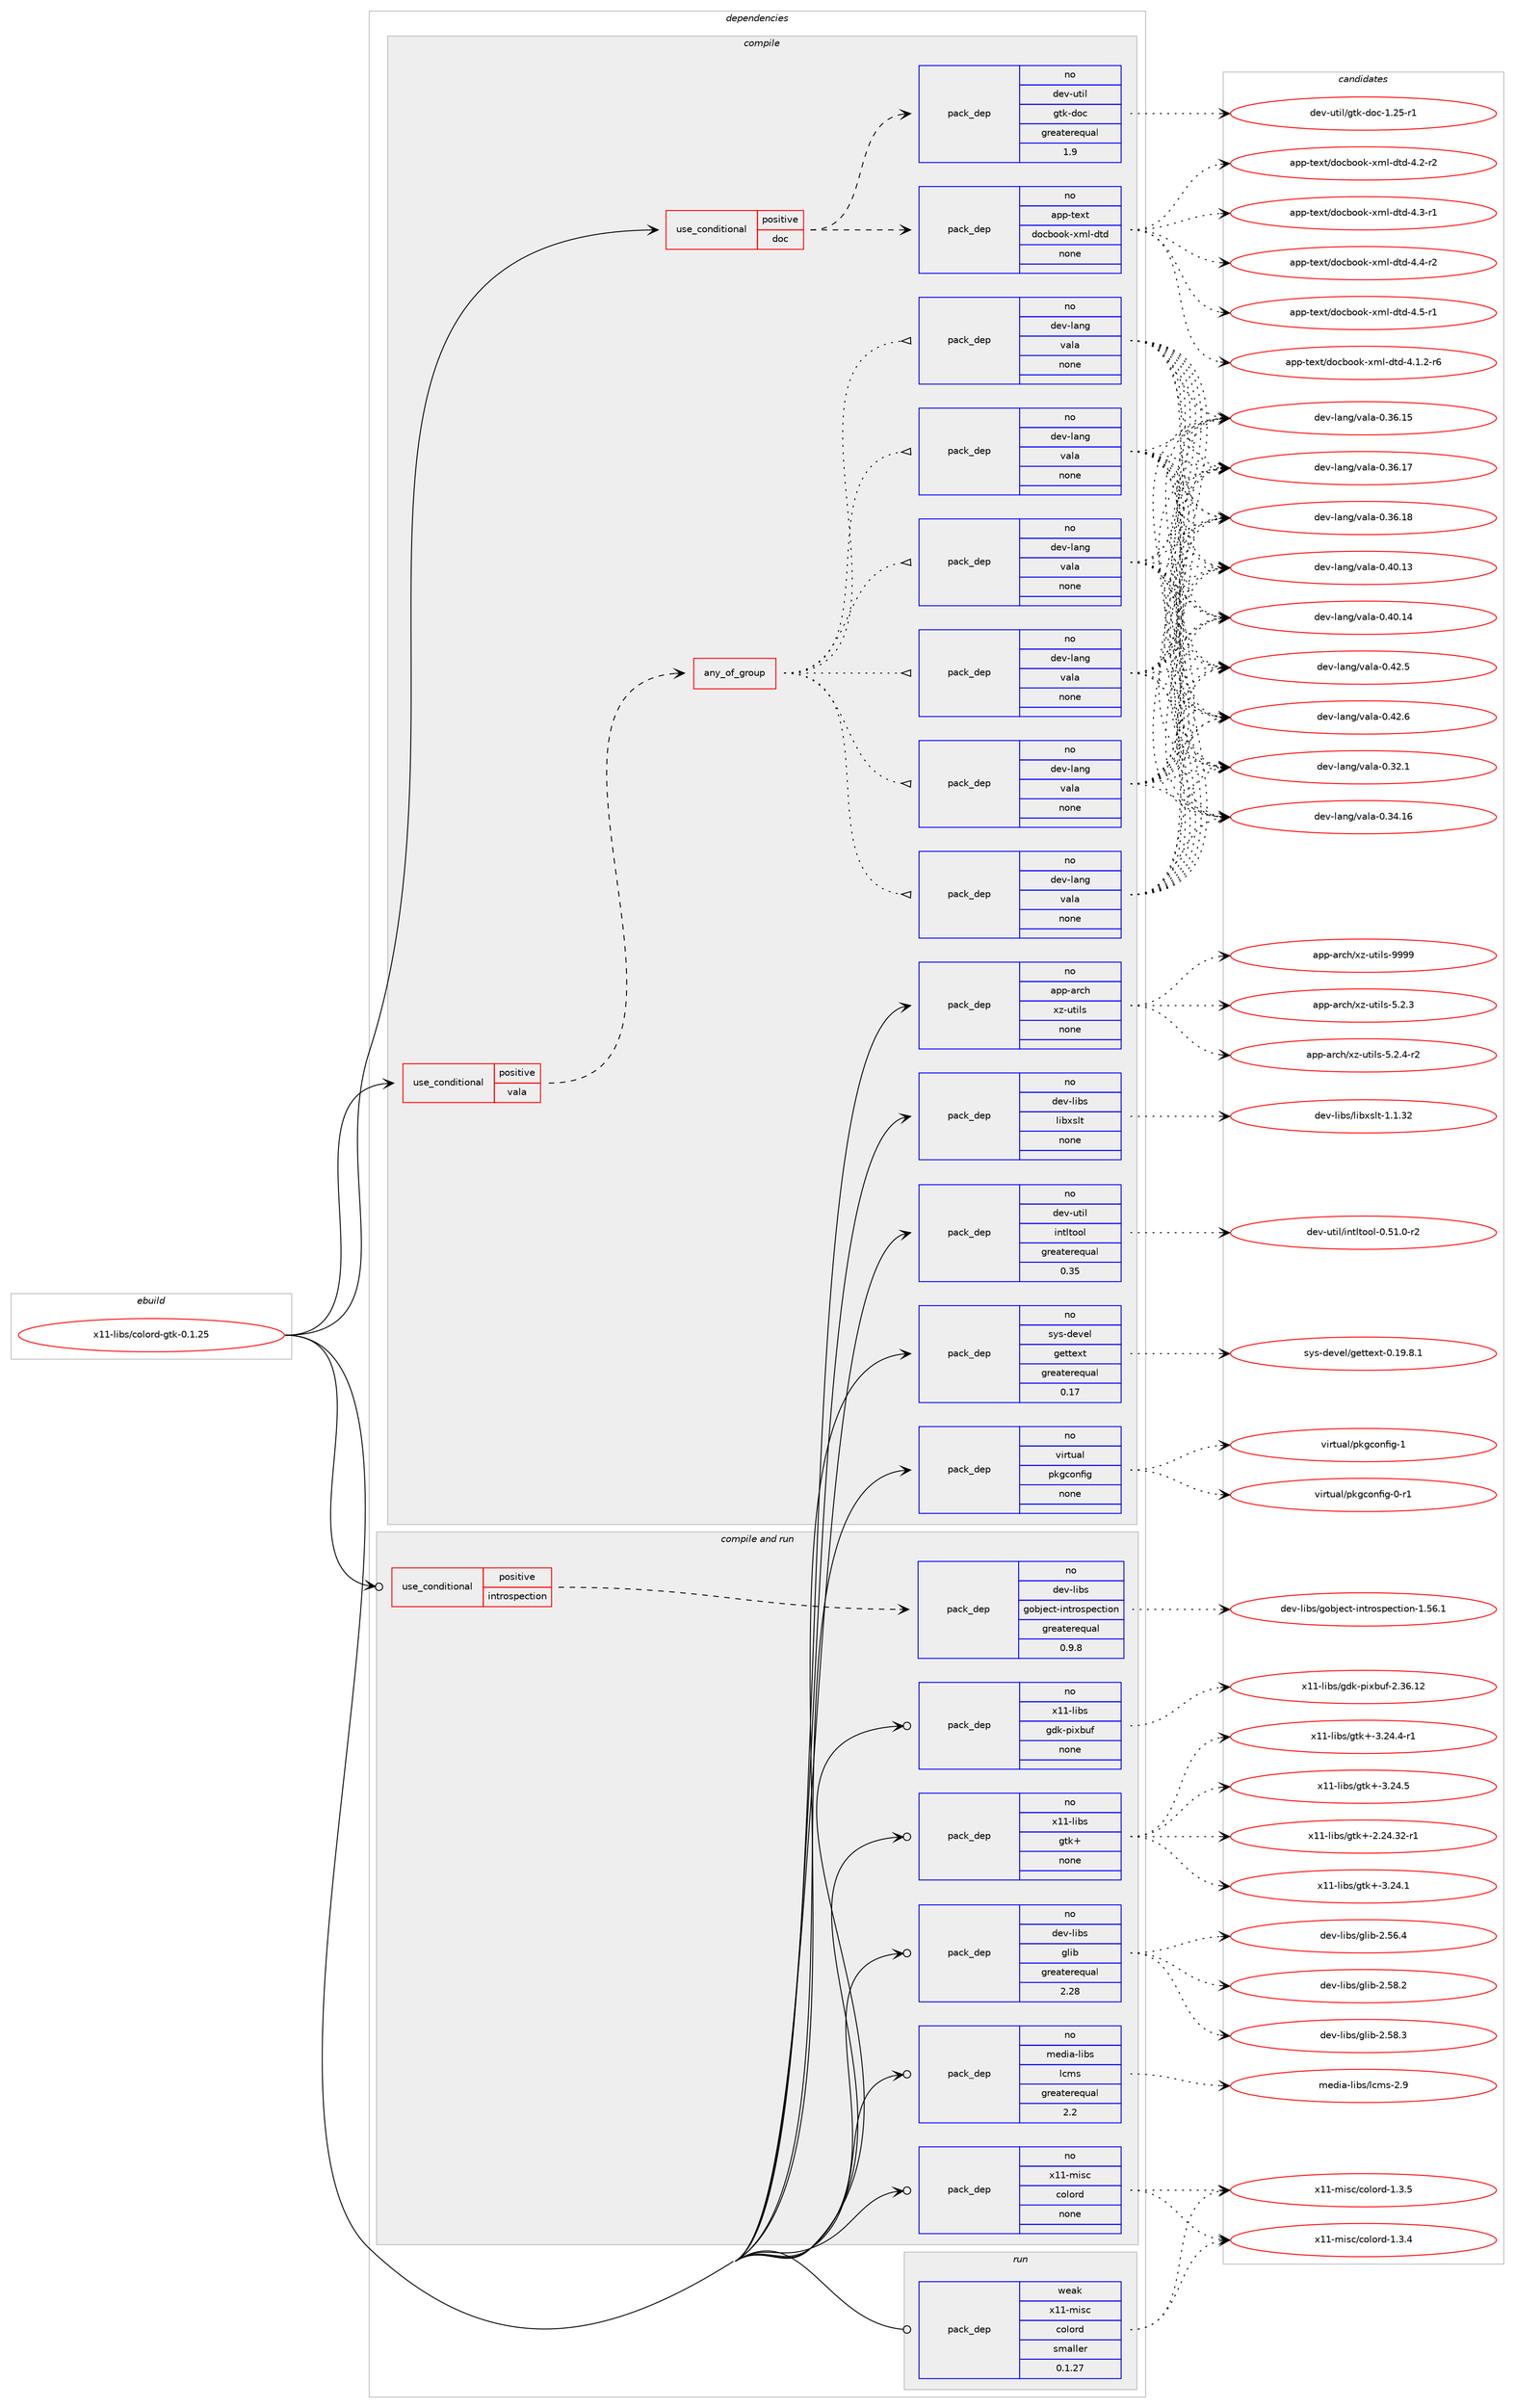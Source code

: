 digraph prolog {

# *************
# Graph options
# *************

newrank=true;
concentrate=true;
compound=true;
graph [rankdir=LR,fontname=Helvetica,fontsize=10,ranksep=1.5];#, ranksep=2.5, nodesep=0.2];
edge  [arrowhead=vee];
node  [fontname=Helvetica,fontsize=10];

# **********
# The ebuild
# **********

subgraph cluster_leftcol {
color=gray;
rank=same;
label=<<i>ebuild</i>>;
id [label="x11-libs/colord-gtk-0.1.25", color=red, width=4, href="../x11-libs/colord-gtk-0.1.25.svg"];
}

# ****************
# The dependencies
# ****************

subgraph cluster_midcol {
color=gray;
label=<<i>dependencies</i>>;
subgraph cluster_compile {
fillcolor="#eeeeee";
style=filled;
label=<<i>compile</i>>;
subgraph cond465834 {
dependency1758102 [label=<<TABLE BORDER="0" CELLBORDER="1" CELLSPACING="0" CELLPADDING="4"><TR><TD ROWSPAN="3" CELLPADDING="10">use_conditional</TD></TR><TR><TD>positive</TD></TR><TR><TD>doc</TD></TR></TABLE>>, shape=none, color=red];
subgraph pack1262774 {
dependency1758103 [label=<<TABLE BORDER="0" CELLBORDER="1" CELLSPACING="0" CELLPADDING="4" WIDTH="220"><TR><TD ROWSPAN="6" CELLPADDING="30">pack_dep</TD></TR><TR><TD WIDTH="110">no</TD></TR><TR><TD>app-text</TD></TR><TR><TD>docbook-xml-dtd</TD></TR><TR><TD>none</TD></TR><TR><TD></TD></TR></TABLE>>, shape=none, color=blue];
}
dependency1758102:e -> dependency1758103:w [weight=20,style="dashed",arrowhead="vee"];
subgraph pack1262775 {
dependency1758104 [label=<<TABLE BORDER="0" CELLBORDER="1" CELLSPACING="0" CELLPADDING="4" WIDTH="220"><TR><TD ROWSPAN="6" CELLPADDING="30">pack_dep</TD></TR><TR><TD WIDTH="110">no</TD></TR><TR><TD>dev-util</TD></TR><TR><TD>gtk-doc</TD></TR><TR><TD>greaterequal</TD></TR><TR><TD>1.9</TD></TR></TABLE>>, shape=none, color=blue];
}
dependency1758102:e -> dependency1758104:w [weight=20,style="dashed",arrowhead="vee"];
}
id:e -> dependency1758102:w [weight=20,style="solid",arrowhead="vee"];
subgraph cond465835 {
dependency1758105 [label=<<TABLE BORDER="0" CELLBORDER="1" CELLSPACING="0" CELLPADDING="4"><TR><TD ROWSPAN="3" CELLPADDING="10">use_conditional</TD></TR><TR><TD>positive</TD></TR><TR><TD>vala</TD></TR></TABLE>>, shape=none, color=red];
subgraph any28491 {
dependency1758106 [label=<<TABLE BORDER="0" CELLBORDER="1" CELLSPACING="0" CELLPADDING="4"><TR><TD CELLPADDING="10">any_of_group</TD></TR></TABLE>>, shape=none, color=red];subgraph pack1262776 {
dependency1758107 [label=<<TABLE BORDER="0" CELLBORDER="1" CELLSPACING="0" CELLPADDING="4" WIDTH="220"><TR><TD ROWSPAN="6" CELLPADDING="30">pack_dep</TD></TR><TR><TD WIDTH="110">no</TD></TR><TR><TD>dev-lang</TD></TR><TR><TD>vala</TD></TR><TR><TD>none</TD></TR><TR><TD></TD></TR></TABLE>>, shape=none, color=blue];
}
dependency1758106:e -> dependency1758107:w [weight=20,style="dotted",arrowhead="oinv"];
subgraph pack1262777 {
dependency1758108 [label=<<TABLE BORDER="0" CELLBORDER="1" CELLSPACING="0" CELLPADDING="4" WIDTH="220"><TR><TD ROWSPAN="6" CELLPADDING="30">pack_dep</TD></TR><TR><TD WIDTH="110">no</TD></TR><TR><TD>dev-lang</TD></TR><TR><TD>vala</TD></TR><TR><TD>none</TD></TR><TR><TD></TD></TR></TABLE>>, shape=none, color=blue];
}
dependency1758106:e -> dependency1758108:w [weight=20,style="dotted",arrowhead="oinv"];
subgraph pack1262778 {
dependency1758109 [label=<<TABLE BORDER="0" CELLBORDER="1" CELLSPACING="0" CELLPADDING="4" WIDTH="220"><TR><TD ROWSPAN="6" CELLPADDING="30">pack_dep</TD></TR><TR><TD WIDTH="110">no</TD></TR><TR><TD>dev-lang</TD></TR><TR><TD>vala</TD></TR><TR><TD>none</TD></TR><TR><TD></TD></TR></TABLE>>, shape=none, color=blue];
}
dependency1758106:e -> dependency1758109:w [weight=20,style="dotted",arrowhead="oinv"];
subgraph pack1262779 {
dependency1758110 [label=<<TABLE BORDER="0" CELLBORDER="1" CELLSPACING="0" CELLPADDING="4" WIDTH="220"><TR><TD ROWSPAN="6" CELLPADDING="30">pack_dep</TD></TR><TR><TD WIDTH="110">no</TD></TR><TR><TD>dev-lang</TD></TR><TR><TD>vala</TD></TR><TR><TD>none</TD></TR><TR><TD></TD></TR></TABLE>>, shape=none, color=blue];
}
dependency1758106:e -> dependency1758110:w [weight=20,style="dotted",arrowhead="oinv"];
subgraph pack1262780 {
dependency1758111 [label=<<TABLE BORDER="0" CELLBORDER="1" CELLSPACING="0" CELLPADDING="4" WIDTH="220"><TR><TD ROWSPAN="6" CELLPADDING="30">pack_dep</TD></TR><TR><TD WIDTH="110">no</TD></TR><TR><TD>dev-lang</TD></TR><TR><TD>vala</TD></TR><TR><TD>none</TD></TR><TR><TD></TD></TR></TABLE>>, shape=none, color=blue];
}
dependency1758106:e -> dependency1758111:w [weight=20,style="dotted",arrowhead="oinv"];
subgraph pack1262781 {
dependency1758112 [label=<<TABLE BORDER="0" CELLBORDER="1" CELLSPACING="0" CELLPADDING="4" WIDTH="220"><TR><TD ROWSPAN="6" CELLPADDING="30">pack_dep</TD></TR><TR><TD WIDTH="110">no</TD></TR><TR><TD>dev-lang</TD></TR><TR><TD>vala</TD></TR><TR><TD>none</TD></TR><TR><TD></TD></TR></TABLE>>, shape=none, color=blue];
}
dependency1758106:e -> dependency1758112:w [weight=20,style="dotted",arrowhead="oinv"];
}
dependency1758105:e -> dependency1758106:w [weight=20,style="dashed",arrowhead="vee"];
}
id:e -> dependency1758105:w [weight=20,style="solid",arrowhead="vee"];
subgraph pack1262782 {
dependency1758113 [label=<<TABLE BORDER="0" CELLBORDER="1" CELLSPACING="0" CELLPADDING="4" WIDTH="220"><TR><TD ROWSPAN="6" CELLPADDING="30">pack_dep</TD></TR><TR><TD WIDTH="110">no</TD></TR><TR><TD>app-arch</TD></TR><TR><TD>xz-utils</TD></TR><TR><TD>none</TD></TR><TR><TD></TD></TR></TABLE>>, shape=none, color=blue];
}
id:e -> dependency1758113:w [weight=20,style="solid",arrowhead="vee"];
subgraph pack1262783 {
dependency1758114 [label=<<TABLE BORDER="0" CELLBORDER="1" CELLSPACING="0" CELLPADDING="4" WIDTH="220"><TR><TD ROWSPAN="6" CELLPADDING="30">pack_dep</TD></TR><TR><TD WIDTH="110">no</TD></TR><TR><TD>dev-libs</TD></TR><TR><TD>libxslt</TD></TR><TR><TD>none</TD></TR><TR><TD></TD></TR></TABLE>>, shape=none, color=blue];
}
id:e -> dependency1758114:w [weight=20,style="solid",arrowhead="vee"];
subgraph pack1262784 {
dependency1758115 [label=<<TABLE BORDER="0" CELLBORDER="1" CELLSPACING="0" CELLPADDING="4" WIDTH="220"><TR><TD ROWSPAN="6" CELLPADDING="30">pack_dep</TD></TR><TR><TD WIDTH="110">no</TD></TR><TR><TD>dev-util</TD></TR><TR><TD>intltool</TD></TR><TR><TD>greaterequal</TD></TR><TR><TD>0.35</TD></TR></TABLE>>, shape=none, color=blue];
}
id:e -> dependency1758115:w [weight=20,style="solid",arrowhead="vee"];
subgraph pack1262785 {
dependency1758116 [label=<<TABLE BORDER="0" CELLBORDER="1" CELLSPACING="0" CELLPADDING="4" WIDTH="220"><TR><TD ROWSPAN="6" CELLPADDING="30">pack_dep</TD></TR><TR><TD WIDTH="110">no</TD></TR><TR><TD>sys-devel</TD></TR><TR><TD>gettext</TD></TR><TR><TD>greaterequal</TD></TR><TR><TD>0.17</TD></TR></TABLE>>, shape=none, color=blue];
}
id:e -> dependency1758116:w [weight=20,style="solid",arrowhead="vee"];
subgraph pack1262786 {
dependency1758117 [label=<<TABLE BORDER="0" CELLBORDER="1" CELLSPACING="0" CELLPADDING="4" WIDTH="220"><TR><TD ROWSPAN="6" CELLPADDING="30">pack_dep</TD></TR><TR><TD WIDTH="110">no</TD></TR><TR><TD>virtual</TD></TR><TR><TD>pkgconfig</TD></TR><TR><TD>none</TD></TR><TR><TD></TD></TR></TABLE>>, shape=none, color=blue];
}
id:e -> dependency1758117:w [weight=20,style="solid",arrowhead="vee"];
}
subgraph cluster_compileandrun {
fillcolor="#eeeeee";
style=filled;
label=<<i>compile and run</i>>;
subgraph cond465836 {
dependency1758118 [label=<<TABLE BORDER="0" CELLBORDER="1" CELLSPACING="0" CELLPADDING="4"><TR><TD ROWSPAN="3" CELLPADDING="10">use_conditional</TD></TR><TR><TD>positive</TD></TR><TR><TD>introspection</TD></TR></TABLE>>, shape=none, color=red];
subgraph pack1262787 {
dependency1758119 [label=<<TABLE BORDER="0" CELLBORDER="1" CELLSPACING="0" CELLPADDING="4" WIDTH="220"><TR><TD ROWSPAN="6" CELLPADDING="30">pack_dep</TD></TR><TR><TD WIDTH="110">no</TD></TR><TR><TD>dev-libs</TD></TR><TR><TD>gobject-introspection</TD></TR><TR><TD>greaterequal</TD></TR><TR><TD>0.9.8</TD></TR></TABLE>>, shape=none, color=blue];
}
dependency1758118:e -> dependency1758119:w [weight=20,style="dashed",arrowhead="vee"];
}
id:e -> dependency1758118:w [weight=20,style="solid",arrowhead="odotvee"];
subgraph pack1262788 {
dependency1758120 [label=<<TABLE BORDER="0" CELLBORDER="1" CELLSPACING="0" CELLPADDING="4" WIDTH="220"><TR><TD ROWSPAN="6" CELLPADDING="30">pack_dep</TD></TR><TR><TD WIDTH="110">no</TD></TR><TR><TD>dev-libs</TD></TR><TR><TD>glib</TD></TR><TR><TD>greaterequal</TD></TR><TR><TD>2.28</TD></TR></TABLE>>, shape=none, color=blue];
}
id:e -> dependency1758120:w [weight=20,style="solid",arrowhead="odotvee"];
subgraph pack1262789 {
dependency1758121 [label=<<TABLE BORDER="0" CELLBORDER="1" CELLSPACING="0" CELLPADDING="4" WIDTH="220"><TR><TD ROWSPAN="6" CELLPADDING="30">pack_dep</TD></TR><TR><TD WIDTH="110">no</TD></TR><TR><TD>media-libs</TD></TR><TR><TD>lcms</TD></TR><TR><TD>greaterequal</TD></TR><TR><TD>2.2</TD></TR></TABLE>>, shape=none, color=blue];
}
id:e -> dependency1758121:w [weight=20,style="solid",arrowhead="odotvee"];
subgraph pack1262790 {
dependency1758122 [label=<<TABLE BORDER="0" CELLBORDER="1" CELLSPACING="0" CELLPADDING="4" WIDTH="220"><TR><TD ROWSPAN="6" CELLPADDING="30">pack_dep</TD></TR><TR><TD WIDTH="110">no</TD></TR><TR><TD>x11-libs</TD></TR><TR><TD>gdk-pixbuf</TD></TR><TR><TD>none</TD></TR><TR><TD></TD></TR></TABLE>>, shape=none, color=blue];
}
id:e -> dependency1758122:w [weight=20,style="solid",arrowhead="odotvee"];
subgraph pack1262791 {
dependency1758123 [label=<<TABLE BORDER="0" CELLBORDER="1" CELLSPACING="0" CELLPADDING="4" WIDTH="220"><TR><TD ROWSPAN="6" CELLPADDING="30">pack_dep</TD></TR><TR><TD WIDTH="110">no</TD></TR><TR><TD>x11-libs</TD></TR><TR><TD>gtk+</TD></TR><TR><TD>none</TD></TR><TR><TD></TD></TR></TABLE>>, shape=none, color=blue];
}
id:e -> dependency1758123:w [weight=20,style="solid",arrowhead="odotvee"];
subgraph pack1262792 {
dependency1758124 [label=<<TABLE BORDER="0" CELLBORDER="1" CELLSPACING="0" CELLPADDING="4" WIDTH="220"><TR><TD ROWSPAN="6" CELLPADDING="30">pack_dep</TD></TR><TR><TD WIDTH="110">no</TD></TR><TR><TD>x11-misc</TD></TR><TR><TD>colord</TD></TR><TR><TD>none</TD></TR><TR><TD></TD></TR></TABLE>>, shape=none, color=blue];
}
id:e -> dependency1758124:w [weight=20,style="solid",arrowhead="odotvee"];
}
subgraph cluster_run {
fillcolor="#eeeeee";
style=filled;
label=<<i>run</i>>;
subgraph pack1262793 {
dependency1758125 [label=<<TABLE BORDER="0" CELLBORDER="1" CELLSPACING="0" CELLPADDING="4" WIDTH="220"><TR><TD ROWSPAN="6" CELLPADDING="30">pack_dep</TD></TR><TR><TD WIDTH="110">weak</TD></TR><TR><TD>x11-misc</TD></TR><TR><TD>colord</TD></TR><TR><TD>smaller</TD></TR><TR><TD>0.1.27</TD></TR></TABLE>>, shape=none, color=blue];
}
id:e -> dependency1758125:w [weight=20,style="solid",arrowhead="odot"];
}
}

# **************
# The candidates
# **************

subgraph cluster_choices {
rank=same;
color=gray;
label=<<i>candidates</i>>;

subgraph choice1262774 {
color=black;
nodesep=1;
choice971121124511610112011647100111999811111110745120109108451001161004552464946504511454 [label="app-text/docbook-xml-dtd-4.1.2-r6", color=red, width=4,href="../app-text/docbook-xml-dtd-4.1.2-r6.svg"];
choice97112112451161011201164710011199981111111074512010910845100116100455246504511450 [label="app-text/docbook-xml-dtd-4.2-r2", color=red, width=4,href="../app-text/docbook-xml-dtd-4.2-r2.svg"];
choice97112112451161011201164710011199981111111074512010910845100116100455246514511449 [label="app-text/docbook-xml-dtd-4.3-r1", color=red, width=4,href="../app-text/docbook-xml-dtd-4.3-r1.svg"];
choice97112112451161011201164710011199981111111074512010910845100116100455246524511450 [label="app-text/docbook-xml-dtd-4.4-r2", color=red, width=4,href="../app-text/docbook-xml-dtd-4.4-r2.svg"];
choice97112112451161011201164710011199981111111074512010910845100116100455246534511449 [label="app-text/docbook-xml-dtd-4.5-r1", color=red, width=4,href="../app-text/docbook-xml-dtd-4.5-r1.svg"];
dependency1758103:e -> choice971121124511610112011647100111999811111110745120109108451001161004552464946504511454:w [style=dotted,weight="100"];
dependency1758103:e -> choice97112112451161011201164710011199981111111074512010910845100116100455246504511450:w [style=dotted,weight="100"];
dependency1758103:e -> choice97112112451161011201164710011199981111111074512010910845100116100455246514511449:w [style=dotted,weight="100"];
dependency1758103:e -> choice97112112451161011201164710011199981111111074512010910845100116100455246524511450:w [style=dotted,weight="100"];
dependency1758103:e -> choice97112112451161011201164710011199981111111074512010910845100116100455246534511449:w [style=dotted,weight="100"];
}
subgraph choice1262775 {
color=black;
nodesep=1;
choice1001011184511711610510847103116107451001119945494650534511449 [label="dev-util/gtk-doc-1.25-r1", color=red, width=4,href="../dev-util/gtk-doc-1.25-r1.svg"];
dependency1758104:e -> choice1001011184511711610510847103116107451001119945494650534511449:w [style=dotted,weight="100"];
}
subgraph choice1262776 {
color=black;
nodesep=1;
choice100101118451089711010347118971089745484651504649 [label="dev-lang/vala-0.32.1", color=red, width=4,href="../dev-lang/vala-0.32.1.svg"];
choice10010111845108971101034711897108974548465152464954 [label="dev-lang/vala-0.34.16", color=red, width=4,href="../dev-lang/vala-0.34.16.svg"];
choice10010111845108971101034711897108974548465154464953 [label="dev-lang/vala-0.36.15", color=red, width=4,href="../dev-lang/vala-0.36.15.svg"];
choice10010111845108971101034711897108974548465154464955 [label="dev-lang/vala-0.36.17", color=red, width=4,href="../dev-lang/vala-0.36.17.svg"];
choice10010111845108971101034711897108974548465154464956 [label="dev-lang/vala-0.36.18", color=red, width=4,href="../dev-lang/vala-0.36.18.svg"];
choice10010111845108971101034711897108974548465248464951 [label="dev-lang/vala-0.40.13", color=red, width=4,href="../dev-lang/vala-0.40.13.svg"];
choice10010111845108971101034711897108974548465248464952 [label="dev-lang/vala-0.40.14", color=red, width=4,href="../dev-lang/vala-0.40.14.svg"];
choice100101118451089711010347118971089745484652504653 [label="dev-lang/vala-0.42.5", color=red, width=4,href="../dev-lang/vala-0.42.5.svg"];
choice100101118451089711010347118971089745484652504654 [label="dev-lang/vala-0.42.6", color=red, width=4,href="../dev-lang/vala-0.42.6.svg"];
dependency1758107:e -> choice100101118451089711010347118971089745484651504649:w [style=dotted,weight="100"];
dependency1758107:e -> choice10010111845108971101034711897108974548465152464954:w [style=dotted,weight="100"];
dependency1758107:e -> choice10010111845108971101034711897108974548465154464953:w [style=dotted,weight="100"];
dependency1758107:e -> choice10010111845108971101034711897108974548465154464955:w [style=dotted,weight="100"];
dependency1758107:e -> choice10010111845108971101034711897108974548465154464956:w [style=dotted,weight="100"];
dependency1758107:e -> choice10010111845108971101034711897108974548465248464951:w [style=dotted,weight="100"];
dependency1758107:e -> choice10010111845108971101034711897108974548465248464952:w [style=dotted,weight="100"];
dependency1758107:e -> choice100101118451089711010347118971089745484652504653:w [style=dotted,weight="100"];
dependency1758107:e -> choice100101118451089711010347118971089745484652504654:w [style=dotted,weight="100"];
}
subgraph choice1262777 {
color=black;
nodesep=1;
choice100101118451089711010347118971089745484651504649 [label="dev-lang/vala-0.32.1", color=red, width=4,href="../dev-lang/vala-0.32.1.svg"];
choice10010111845108971101034711897108974548465152464954 [label="dev-lang/vala-0.34.16", color=red, width=4,href="../dev-lang/vala-0.34.16.svg"];
choice10010111845108971101034711897108974548465154464953 [label="dev-lang/vala-0.36.15", color=red, width=4,href="../dev-lang/vala-0.36.15.svg"];
choice10010111845108971101034711897108974548465154464955 [label="dev-lang/vala-0.36.17", color=red, width=4,href="../dev-lang/vala-0.36.17.svg"];
choice10010111845108971101034711897108974548465154464956 [label="dev-lang/vala-0.36.18", color=red, width=4,href="../dev-lang/vala-0.36.18.svg"];
choice10010111845108971101034711897108974548465248464951 [label="dev-lang/vala-0.40.13", color=red, width=4,href="../dev-lang/vala-0.40.13.svg"];
choice10010111845108971101034711897108974548465248464952 [label="dev-lang/vala-0.40.14", color=red, width=4,href="../dev-lang/vala-0.40.14.svg"];
choice100101118451089711010347118971089745484652504653 [label="dev-lang/vala-0.42.5", color=red, width=4,href="../dev-lang/vala-0.42.5.svg"];
choice100101118451089711010347118971089745484652504654 [label="dev-lang/vala-0.42.6", color=red, width=4,href="../dev-lang/vala-0.42.6.svg"];
dependency1758108:e -> choice100101118451089711010347118971089745484651504649:w [style=dotted,weight="100"];
dependency1758108:e -> choice10010111845108971101034711897108974548465152464954:w [style=dotted,weight="100"];
dependency1758108:e -> choice10010111845108971101034711897108974548465154464953:w [style=dotted,weight="100"];
dependency1758108:e -> choice10010111845108971101034711897108974548465154464955:w [style=dotted,weight="100"];
dependency1758108:e -> choice10010111845108971101034711897108974548465154464956:w [style=dotted,weight="100"];
dependency1758108:e -> choice10010111845108971101034711897108974548465248464951:w [style=dotted,weight="100"];
dependency1758108:e -> choice10010111845108971101034711897108974548465248464952:w [style=dotted,weight="100"];
dependency1758108:e -> choice100101118451089711010347118971089745484652504653:w [style=dotted,weight="100"];
dependency1758108:e -> choice100101118451089711010347118971089745484652504654:w [style=dotted,weight="100"];
}
subgraph choice1262778 {
color=black;
nodesep=1;
choice100101118451089711010347118971089745484651504649 [label="dev-lang/vala-0.32.1", color=red, width=4,href="../dev-lang/vala-0.32.1.svg"];
choice10010111845108971101034711897108974548465152464954 [label="dev-lang/vala-0.34.16", color=red, width=4,href="../dev-lang/vala-0.34.16.svg"];
choice10010111845108971101034711897108974548465154464953 [label="dev-lang/vala-0.36.15", color=red, width=4,href="../dev-lang/vala-0.36.15.svg"];
choice10010111845108971101034711897108974548465154464955 [label="dev-lang/vala-0.36.17", color=red, width=4,href="../dev-lang/vala-0.36.17.svg"];
choice10010111845108971101034711897108974548465154464956 [label="dev-lang/vala-0.36.18", color=red, width=4,href="../dev-lang/vala-0.36.18.svg"];
choice10010111845108971101034711897108974548465248464951 [label="dev-lang/vala-0.40.13", color=red, width=4,href="../dev-lang/vala-0.40.13.svg"];
choice10010111845108971101034711897108974548465248464952 [label="dev-lang/vala-0.40.14", color=red, width=4,href="../dev-lang/vala-0.40.14.svg"];
choice100101118451089711010347118971089745484652504653 [label="dev-lang/vala-0.42.5", color=red, width=4,href="../dev-lang/vala-0.42.5.svg"];
choice100101118451089711010347118971089745484652504654 [label="dev-lang/vala-0.42.6", color=red, width=4,href="../dev-lang/vala-0.42.6.svg"];
dependency1758109:e -> choice100101118451089711010347118971089745484651504649:w [style=dotted,weight="100"];
dependency1758109:e -> choice10010111845108971101034711897108974548465152464954:w [style=dotted,weight="100"];
dependency1758109:e -> choice10010111845108971101034711897108974548465154464953:w [style=dotted,weight="100"];
dependency1758109:e -> choice10010111845108971101034711897108974548465154464955:w [style=dotted,weight="100"];
dependency1758109:e -> choice10010111845108971101034711897108974548465154464956:w [style=dotted,weight="100"];
dependency1758109:e -> choice10010111845108971101034711897108974548465248464951:w [style=dotted,weight="100"];
dependency1758109:e -> choice10010111845108971101034711897108974548465248464952:w [style=dotted,weight="100"];
dependency1758109:e -> choice100101118451089711010347118971089745484652504653:w [style=dotted,weight="100"];
dependency1758109:e -> choice100101118451089711010347118971089745484652504654:w [style=dotted,weight="100"];
}
subgraph choice1262779 {
color=black;
nodesep=1;
choice100101118451089711010347118971089745484651504649 [label="dev-lang/vala-0.32.1", color=red, width=4,href="../dev-lang/vala-0.32.1.svg"];
choice10010111845108971101034711897108974548465152464954 [label="dev-lang/vala-0.34.16", color=red, width=4,href="../dev-lang/vala-0.34.16.svg"];
choice10010111845108971101034711897108974548465154464953 [label="dev-lang/vala-0.36.15", color=red, width=4,href="../dev-lang/vala-0.36.15.svg"];
choice10010111845108971101034711897108974548465154464955 [label="dev-lang/vala-0.36.17", color=red, width=4,href="../dev-lang/vala-0.36.17.svg"];
choice10010111845108971101034711897108974548465154464956 [label="dev-lang/vala-0.36.18", color=red, width=4,href="../dev-lang/vala-0.36.18.svg"];
choice10010111845108971101034711897108974548465248464951 [label="dev-lang/vala-0.40.13", color=red, width=4,href="../dev-lang/vala-0.40.13.svg"];
choice10010111845108971101034711897108974548465248464952 [label="dev-lang/vala-0.40.14", color=red, width=4,href="../dev-lang/vala-0.40.14.svg"];
choice100101118451089711010347118971089745484652504653 [label="dev-lang/vala-0.42.5", color=red, width=4,href="../dev-lang/vala-0.42.5.svg"];
choice100101118451089711010347118971089745484652504654 [label="dev-lang/vala-0.42.6", color=red, width=4,href="../dev-lang/vala-0.42.6.svg"];
dependency1758110:e -> choice100101118451089711010347118971089745484651504649:w [style=dotted,weight="100"];
dependency1758110:e -> choice10010111845108971101034711897108974548465152464954:w [style=dotted,weight="100"];
dependency1758110:e -> choice10010111845108971101034711897108974548465154464953:w [style=dotted,weight="100"];
dependency1758110:e -> choice10010111845108971101034711897108974548465154464955:w [style=dotted,weight="100"];
dependency1758110:e -> choice10010111845108971101034711897108974548465154464956:w [style=dotted,weight="100"];
dependency1758110:e -> choice10010111845108971101034711897108974548465248464951:w [style=dotted,weight="100"];
dependency1758110:e -> choice10010111845108971101034711897108974548465248464952:w [style=dotted,weight="100"];
dependency1758110:e -> choice100101118451089711010347118971089745484652504653:w [style=dotted,weight="100"];
dependency1758110:e -> choice100101118451089711010347118971089745484652504654:w [style=dotted,weight="100"];
}
subgraph choice1262780 {
color=black;
nodesep=1;
choice100101118451089711010347118971089745484651504649 [label="dev-lang/vala-0.32.1", color=red, width=4,href="../dev-lang/vala-0.32.1.svg"];
choice10010111845108971101034711897108974548465152464954 [label="dev-lang/vala-0.34.16", color=red, width=4,href="../dev-lang/vala-0.34.16.svg"];
choice10010111845108971101034711897108974548465154464953 [label="dev-lang/vala-0.36.15", color=red, width=4,href="../dev-lang/vala-0.36.15.svg"];
choice10010111845108971101034711897108974548465154464955 [label="dev-lang/vala-0.36.17", color=red, width=4,href="../dev-lang/vala-0.36.17.svg"];
choice10010111845108971101034711897108974548465154464956 [label="dev-lang/vala-0.36.18", color=red, width=4,href="../dev-lang/vala-0.36.18.svg"];
choice10010111845108971101034711897108974548465248464951 [label="dev-lang/vala-0.40.13", color=red, width=4,href="../dev-lang/vala-0.40.13.svg"];
choice10010111845108971101034711897108974548465248464952 [label="dev-lang/vala-0.40.14", color=red, width=4,href="../dev-lang/vala-0.40.14.svg"];
choice100101118451089711010347118971089745484652504653 [label="dev-lang/vala-0.42.5", color=red, width=4,href="../dev-lang/vala-0.42.5.svg"];
choice100101118451089711010347118971089745484652504654 [label="dev-lang/vala-0.42.6", color=red, width=4,href="../dev-lang/vala-0.42.6.svg"];
dependency1758111:e -> choice100101118451089711010347118971089745484651504649:w [style=dotted,weight="100"];
dependency1758111:e -> choice10010111845108971101034711897108974548465152464954:w [style=dotted,weight="100"];
dependency1758111:e -> choice10010111845108971101034711897108974548465154464953:w [style=dotted,weight="100"];
dependency1758111:e -> choice10010111845108971101034711897108974548465154464955:w [style=dotted,weight="100"];
dependency1758111:e -> choice10010111845108971101034711897108974548465154464956:w [style=dotted,weight="100"];
dependency1758111:e -> choice10010111845108971101034711897108974548465248464951:w [style=dotted,weight="100"];
dependency1758111:e -> choice10010111845108971101034711897108974548465248464952:w [style=dotted,weight="100"];
dependency1758111:e -> choice100101118451089711010347118971089745484652504653:w [style=dotted,weight="100"];
dependency1758111:e -> choice100101118451089711010347118971089745484652504654:w [style=dotted,weight="100"];
}
subgraph choice1262781 {
color=black;
nodesep=1;
choice100101118451089711010347118971089745484651504649 [label="dev-lang/vala-0.32.1", color=red, width=4,href="../dev-lang/vala-0.32.1.svg"];
choice10010111845108971101034711897108974548465152464954 [label="dev-lang/vala-0.34.16", color=red, width=4,href="../dev-lang/vala-0.34.16.svg"];
choice10010111845108971101034711897108974548465154464953 [label="dev-lang/vala-0.36.15", color=red, width=4,href="../dev-lang/vala-0.36.15.svg"];
choice10010111845108971101034711897108974548465154464955 [label="dev-lang/vala-0.36.17", color=red, width=4,href="../dev-lang/vala-0.36.17.svg"];
choice10010111845108971101034711897108974548465154464956 [label="dev-lang/vala-0.36.18", color=red, width=4,href="../dev-lang/vala-0.36.18.svg"];
choice10010111845108971101034711897108974548465248464951 [label="dev-lang/vala-0.40.13", color=red, width=4,href="../dev-lang/vala-0.40.13.svg"];
choice10010111845108971101034711897108974548465248464952 [label="dev-lang/vala-0.40.14", color=red, width=4,href="../dev-lang/vala-0.40.14.svg"];
choice100101118451089711010347118971089745484652504653 [label="dev-lang/vala-0.42.5", color=red, width=4,href="../dev-lang/vala-0.42.5.svg"];
choice100101118451089711010347118971089745484652504654 [label="dev-lang/vala-0.42.6", color=red, width=4,href="../dev-lang/vala-0.42.6.svg"];
dependency1758112:e -> choice100101118451089711010347118971089745484651504649:w [style=dotted,weight="100"];
dependency1758112:e -> choice10010111845108971101034711897108974548465152464954:w [style=dotted,weight="100"];
dependency1758112:e -> choice10010111845108971101034711897108974548465154464953:w [style=dotted,weight="100"];
dependency1758112:e -> choice10010111845108971101034711897108974548465154464955:w [style=dotted,weight="100"];
dependency1758112:e -> choice10010111845108971101034711897108974548465154464956:w [style=dotted,weight="100"];
dependency1758112:e -> choice10010111845108971101034711897108974548465248464951:w [style=dotted,weight="100"];
dependency1758112:e -> choice10010111845108971101034711897108974548465248464952:w [style=dotted,weight="100"];
dependency1758112:e -> choice100101118451089711010347118971089745484652504653:w [style=dotted,weight="100"];
dependency1758112:e -> choice100101118451089711010347118971089745484652504654:w [style=dotted,weight="100"];
}
subgraph choice1262782 {
color=black;
nodesep=1;
choice971121124597114991044712012245117116105108115455346504651 [label="app-arch/xz-utils-5.2.3", color=red, width=4,href="../app-arch/xz-utils-5.2.3.svg"];
choice9711211245971149910447120122451171161051081154553465046524511450 [label="app-arch/xz-utils-5.2.4-r2", color=red, width=4,href="../app-arch/xz-utils-5.2.4-r2.svg"];
choice9711211245971149910447120122451171161051081154557575757 [label="app-arch/xz-utils-9999", color=red, width=4,href="../app-arch/xz-utils-9999.svg"];
dependency1758113:e -> choice971121124597114991044712012245117116105108115455346504651:w [style=dotted,weight="100"];
dependency1758113:e -> choice9711211245971149910447120122451171161051081154553465046524511450:w [style=dotted,weight="100"];
dependency1758113:e -> choice9711211245971149910447120122451171161051081154557575757:w [style=dotted,weight="100"];
}
subgraph choice1262783 {
color=black;
nodesep=1;
choice1001011184510810598115471081059812011510811645494649465150 [label="dev-libs/libxslt-1.1.32", color=red, width=4,href="../dev-libs/libxslt-1.1.32.svg"];
dependency1758114:e -> choice1001011184510810598115471081059812011510811645494649465150:w [style=dotted,weight="100"];
}
subgraph choice1262784 {
color=black;
nodesep=1;
choice1001011184511711610510847105110116108116111111108454846534946484511450 [label="dev-util/intltool-0.51.0-r2", color=red, width=4,href="../dev-util/intltool-0.51.0-r2.svg"];
dependency1758115:e -> choice1001011184511711610510847105110116108116111111108454846534946484511450:w [style=dotted,weight="100"];
}
subgraph choice1262785 {
color=black;
nodesep=1;
choice1151211154510010111810110847103101116116101120116454846495746564649 [label="sys-devel/gettext-0.19.8.1", color=red, width=4,href="../sys-devel/gettext-0.19.8.1.svg"];
dependency1758116:e -> choice1151211154510010111810110847103101116116101120116454846495746564649:w [style=dotted,weight="100"];
}
subgraph choice1262786 {
color=black;
nodesep=1;
choice11810511411611797108471121071039911111010210510345484511449 [label="virtual/pkgconfig-0-r1", color=red, width=4,href="../virtual/pkgconfig-0-r1.svg"];
choice1181051141161179710847112107103991111101021051034549 [label="virtual/pkgconfig-1", color=red, width=4,href="../virtual/pkgconfig-1.svg"];
dependency1758117:e -> choice11810511411611797108471121071039911111010210510345484511449:w [style=dotted,weight="100"];
dependency1758117:e -> choice1181051141161179710847112107103991111101021051034549:w [style=dotted,weight="100"];
}
subgraph choice1262787 {
color=black;
nodesep=1;
choice1001011184510810598115471031119810610199116451051101161141111151121019911610511111045494653544649 [label="dev-libs/gobject-introspection-1.56.1", color=red, width=4,href="../dev-libs/gobject-introspection-1.56.1.svg"];
dependency1758119:e -> choice1001011184510810598115471031119810610199116451051101161141111151121019911610511111045494653544649:w [style=dotted,weight="100"];
}
subgraph choice1262788 {
color=black;
nodesep=1;
choice1001011184510810598115471031081059845504653544652 [label="dev-libs/glib-2.56.4", color=red, width=4,href="../dev-libs/glib-2.56.4.svg"];
choice1001011184510810598115471031081059845504653564650 [label="dev-libs/glib-2.58.2", color=red, width=4,href="../dev-libs/glib-2.58.2.svg"];
choice1001011184510810598115471031081059845504653564651 [label="dev-libs/glib-2.58.3", color=red, width=4,href="../dev-libs/glib-2.58.3.svg"];
dependency1758120:e -> choice1001011184510810598115471031081059845504653544652:w [style=dotted,weight="100"];
dependency1758120:e -> choice1001011184510810598115471031081059845504653564650:w [style=dotted,weight="100"];
dependency1758120:e -> choice1001011184510810598115471031081059845504653564651:w [style=dotted,weight="100"];
}
subgraph choice1262789 {
color=black;
nodesep=1;
choice109101100105974510810598115471089910911545504657 [label="media-libs/lcms-2.9", color=red, width=4,href="../media-libs/lcms-2.9.svg"];
dependency1758121:e -> choice109101100105974510810598115471089910911545504657:w [style=dotted,weight="100"];
}
subgraph choice1262790 {
color=black;
nodesep=1;
choice120494945108105981154710310010745112105120981171024550465154464950 [label="x11-libs/gdk-pixbuf-2.36.12", color=red, width=4,href="../x11-libs/gdk-pixbuf-2.36.12.svg"];
dependency1758122:e -> choice120494945108105981154710310010745112105120981171024550465154464950:w [style=dotted,weight="100"];
}
subgraph choice1262791 {
color=black;
nodesep=1;
choice12049494510810598115471031161074345504650524651504511449 [label="x11-libs/gtk+-2.24.32-r1", color=red, width=4,href="../x11-libs/gtk+-2.24.32-r1.svg"];
choice12049494510810598115471031161074345514650524649 [label="x11-libs/gtk+-3.24.1", color=red, width=4,href="../x11-libs/gtk+-3.24.1.svg"];
choice120494945108105981154710311610743455146505246524511449 [label="x11-libs/gtk+-3.24.4-r1", color=red, width=4,href="../x11-libs/gtk+-3.24.4-r1.svg"];
choice12049494510810598115471031161074345514650524653 [label="x11-libs/gtk+-3.24.5", color=red, width=4,href="../x11-libs/gtk+-3.24.5.svg"];
dependency1758123:e -> choice12049494510810598115471031161074345504650524651504511449:w [style=dotted,weight="100"];
dependency1758123:e -> choice12049494510810598115471031161074345514650524649:w [style=dotted,weight="100"];
dependency1758123:e -> choice120494945108105981154710311610743455146505246524511449:w [style=dotted,weight="100"];
dependency1758123:e -> choice12049494510810598115471031161074345514650524653:w [style=dotted,weight="100"];
}
subgraph choice1262792 {
color=black;
nodesep=1;
choice120494945109105115994799111108111114100454946514652 [label="x11-misc/colord-1.3.4", color=red, width=4,href="../x11-misc/colord-1.3.4.svg"];
choice120494945109105115994799111108111114100454946514653 [label="x11-misc/colord-1.3.5", color=red, width=4,href="../x11-misc/colord-1.3.5.svg"];
dependency1758124:e -> choice120494945109105115994799111108111114100454946514652:w [style=dotted,weight="100"];
dependency1758124:e -> choice120494945109105115994799111108111114100454946514653:w [style=dotted,weight="100"];
}
subgraph choice1262793 {
color=black;
nodesep=1;
choice120494945109105115994799111108111114100454946514652 [label="x11-misc/colord-1.3.4", color=red, width=4,href="../x11-misc/colord-1.3.4.svg"];
choice120494945109105115994799111108111114100454946514653 [label="x11-misc/colord-1.3.5", color=red, width=4,href="../x11-misc/colord-1.3.5.svg"];
dependency1758125:e -> choice120494945109105115994799111108111114100454946514652:w [style=dotted,weight="100"];
dependency1758125:e -> choice120494945109105115994799111108111114100454946514653:w [style=dotted,weight="100"];
}
}

}
